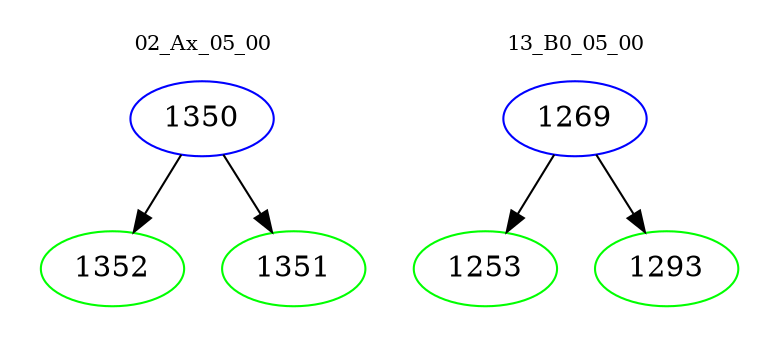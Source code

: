 digraph{
subgraph cluster_0 {
color = white
label = "02_Ax_05_00";
fontsize=10;
T0_1350 [label="1350", color="blue"]
T0_1350 -> T0_1352 [color="black"]
T0_1352 [label="1352", color="green"]
T0_1350 -> T0_1351 [color="black"]
T0_1351 [label="1351", color="green"]
}
subgraph cluster_1 {
color = white
label = "13_B0_05_00";
fontsize=10;
T1_1269 [label="1269", color="blue"]
T1_1269 -> T1_1253 [color="black"]
T1_1253 [label="1253", color="green"]
T1_1269 -> T1_1293 [color="black"]
T1_1293 [label="1293", color="green"]
}
}
